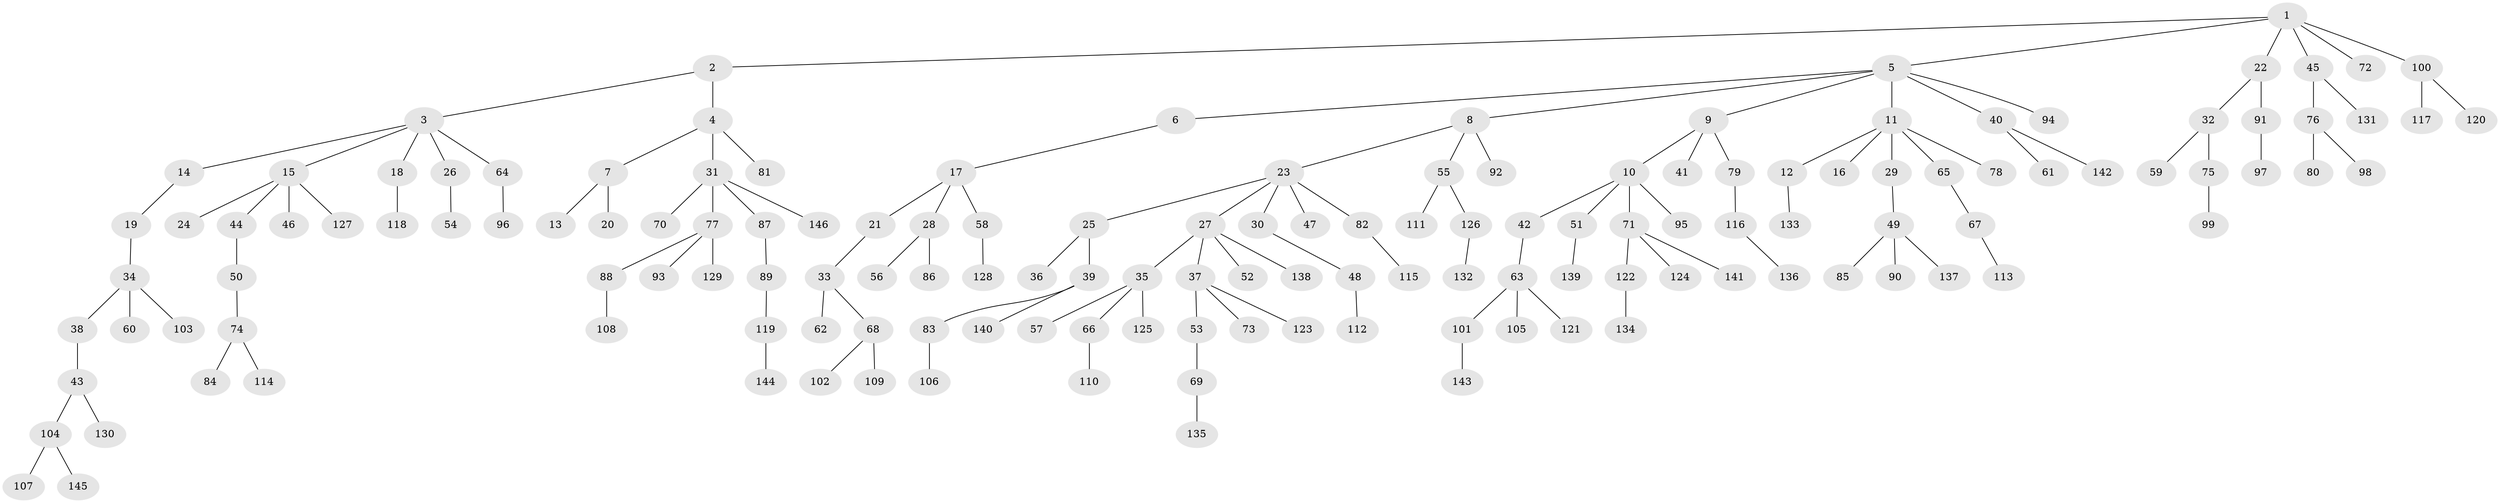 // Generated by graph-tools (version 1.1) at 2025/52/03/09/25 04:52:42]
// undirected, 146 vertices, 145 edges
graph export_dot {
graph [start="1"]
  node [color=gray90,style=filled];
  1;
  2;
  3;
  4;
  5;
  6;
  7;
  8;
  9;
  10;
  11;
  12;
  13;
  14;
  15;
  16;
  17;
  18;
  19;
  20;
  21;
  22;
  23;
  24;
  25;
  26;
  27;
  28;
  29;
  30;
  31;
  32;
  33;
  34;
  35;
  36;
  37;
  38;
  39;
  40;
  41;
  42;
  43;
  44;
  45;
  46;
  47;
  48;
  49;
  50;
  51;
  52;
  53;
  54;
  55;
  56;
  57;
  58;
  59;
  60;
  61;
  62;
  63;
  64;
  65;
  66;
  67;
  68;
  69;
  70;
  71;
  72;
  73;
  74;
  75;
  76;
  77;
  78;
  79;
  80;
  81;
  82;
  83;
  84;
  85;
  86;
  87;
  88;
  89;
  90;
  91;
  92;
  93;
  94;
  95;
  96;
  97;
  98;
  99;
  100;
  101;
  102;
  103;
  104;
  105;
  106;
  107;
  108;
  109;
  110;
  111;
  112;
  113;
  114;
  115;
  116;
  117;
  118;
  119;
  120;
  121;
  122;
  123;
  124;
  125;
  126;
  127;
  128;
  129;
  130;
  131;
  132;
  133;
  134;
  135;
  136;
  137;
  138;
  139;
  140;
  141;
  142;
  143;
  144;
  145;
  146;
  1 -- 2;
  1 -- 5;
  1 -- 22;
  1 -- 45;
  1 -- 72;
  1 -- 100;
  2 -- 3;
  2 -- 4;
  3 -- 14;
  3 -- 15;
  3 -- 18;
  3 -- 26;
  3 -- 64;
  4 -- 7;
  4 -- 31;
  4 -- 81;
  5 -- 6;
  5 -- 8;
  5 -- 9;
  5 -- 11;
  5 -- 40;
  5 -- 94;
  6 -- 17;
  7 -- 13;
  7 -- 20;
  8 -- 23;
  8 -- 55;
  8 -- 92;
  9 -- 10;
  9 -- 41;
  9 -- 79;
  10 -- 42;
  10 -- 51;
  10 -- 71;
  10 -- 95;
  11 -- 12;
  11 -- 16;
  11 -- 29;
  11 -- 65;
  11 -- 78;
  12 -- 133;
  14 -- 19;
  15 -- 24;
  15 -- 44;
  15 -- 46;
  15 -- 127;
  17 -- 21;
  17 -- 28;
  17 -- 58;
  18 -- 118;
  19 -- 34;
  21 -- 33;
  22 -- 32;
  22 -- 91;
  23 -- 25;
  23 -- 27;
  23 -- 30;
  23 -- 47;
  23 -- 82;
  25 -- 36;
  25 -- 39;
  26 -- 54;
  27 -- 35;
  27 -- 37;
  27 -- 52;
  27 -- 138;
  28 -- 56;
  28 -- 86;
  29 -- 49;
  30 -- 48;
  31 -- 70;
  31 -- 77;
  31 -- 87;
  31 -- 146;
  32 -- 59;
  32 -- 75;
  33 -- 62;
  33 -- 68;
  34 -- 38;
  34 -- 60;
  34 -- 103;
  35 -- 57;
  35 -- 66;
  35 -- 125;
  37 -- 53;
  37 -- 73;
  37 -- 123;
  38 -- 43;
  39 -- 83;
  39 -- 140;
  40 -- 61;
  40 -- 142;
  42 -- 63;
  43 -- 104;
  43 -- 130;
  44 -- 50;
  45 -- 76;
  45 -- 131;
  48 -- 112;
  49 -- 85;
  49 -- 90;
  49 -- 137;
  50 -- 74;
  51 -- 139;
  53 -- 69;
  55 -- 111;
  55 -- 126;
  58 -- 128;
  63 -- 101;
  63 -- 105;
  63 -- 121;
  64 -- 96;
  65 -- 67;
  66 -- 110;
  67 -- 113;
  68 -- 102;
  68 -- 109;
  69 -- 135;
  71 -- 122;
  71 -- 124;
  71 -- 141;
  74 -- 84;
  74 -- 114;
  75 -- 99;
  76 -- 80;
  76 -- 98;
  77 -- 88;
  77 -- 93;
  77 -- 129;
  79 -- 116;
  82 -- 115;
  83 -- 106;
  87 -- 89;
  88 -- 108;
  89 -- 119;
  91 -- 97;
  100 -- 117;
  100 -- 120;
  101 -- 143;
  104 -- 107;
  104 -- 145;
  116 -- 136;
  119 -- 144;
  122 -- 134;
  126 -- 132;
}
